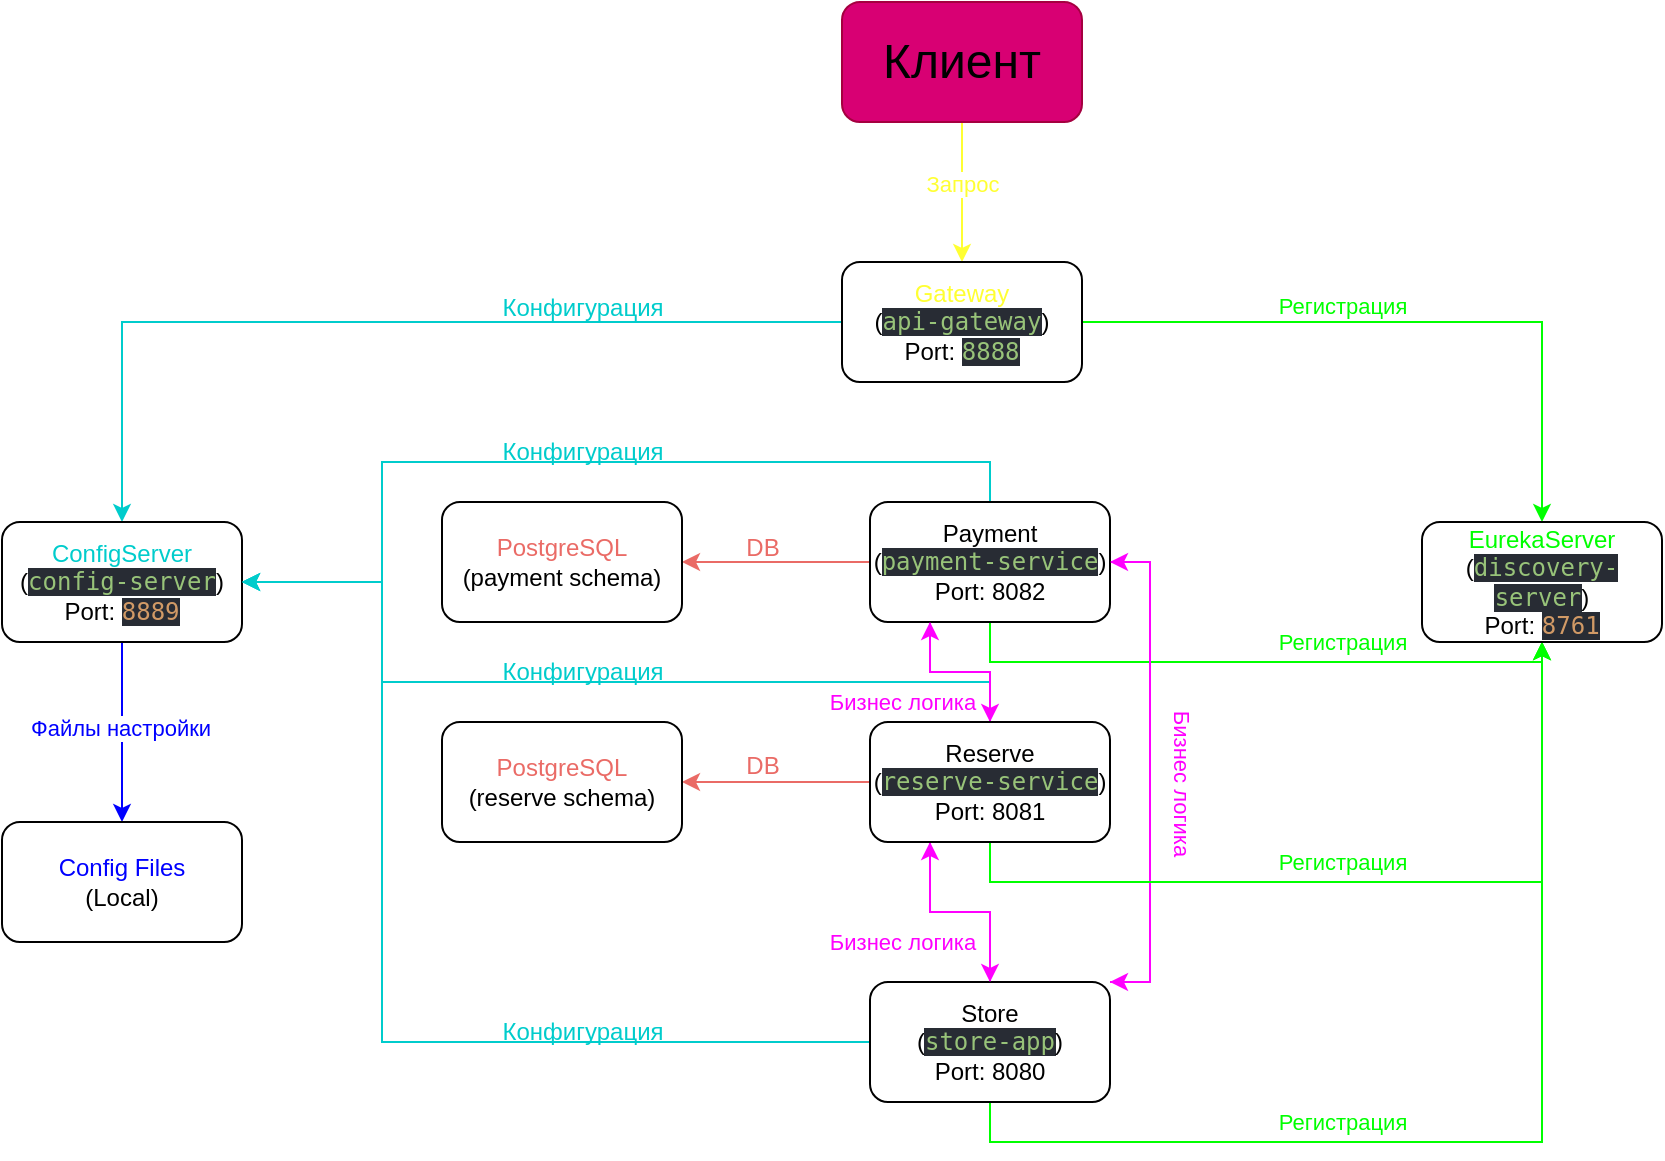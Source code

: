 <mxfile version="28.0.6">
  <diagram name="Страница — 1" id="-g72ww7ej4vFvOEoU4E5">
    <mxGraphModel dx="2253" dy="859" grid="1" gridSize="10" guides="1" tooltips="1" connect="1" arrows="1" fold="1" page="1" pageScale="1" pageWidth="827" pageHeight="1169" math="0" shadow="0">
      <root>
        <mxCell id="0" />
        <mxCell id="1" parent="0" />
        <mxCell id="FcAwzuKd-nAGSgDcZmeC-8" style="edgeStyle=orthogonalEdgeStyle;rounded=0;orthogonalLoop=1;jettySize=auto;html=1;exitX=0.5;exitY=1;exitDx=0;exitDy=0;entryX=0.5;entryY=0;entryDx=0;entryDy=0;strokeColor=#FFFF33;" parent="1" source="FcAwzuKd-nAGSgDcZmeC-1" target="FcAwzuKd-nAGSgDcZmeC-2" edge="1">
          <mxGeometry relative="1" as="geometry" />
        </mxCell>
        <mxCell id="FcAwzuKd-nAGSgDcZmeC-49" value="&lt;font style=&quot;color: rgb(255, 255, 51);&quot;&gt;Запрос&lt;/font&gt;" style="edgeLabel;html=1;align=center;verticalAlign=middle;resizable=0;points=[];" parent="FcAwzuKd-nAGSgDcZmeC-8" vertex="1" connectable="0">
          <mxGeometry x="-0.114" relative="1" as="geometry">
            <mxPoint as="offset" />
          </mxGeometry>
        </mxCell>
        <mxCell id="FcAwzuKd-nAGSgDcZmeC-1" value="&lt;font style=&quot;font-size: 24px; color: rgb(0, 0, 0);&quot;&gt;Клиент&lt;/font&gt;" style="rounded=1;whiteSpace=wrap;html=1;fillColor=#d80073;fontColor=#ffffff;strokeColor=#A50040;" parent="1" vertex="1">
          <mxGeometry x="340" y="20" width="120" height="60" as="geometry" />
        </mxCell>
        <mxCell id="FcAwzuKd-nAGSgDcZmeC-7" style="edgeStyle=orthogonalEdgeStyle;rounded=0;orthogonalLoop=1;jettySize=auto;html=1;entryX=0.5;entryY=0;entryDx=0;entryDy=0;strokeColor=#00CCCC;" parent="1" source="FcAwzuKd-nAGSgDcZmeC-2" target="FcAwzuKd-nAGSgDcZmeC-3" edge="1">
          <mxGeometry relative="1" as="geometry" />
        </mxCell>
        <mxCell id="FcAwzuKd-nAGSgDcZmeC-16" style="edgeStyle=orthogonalEdgeStyle;rounded=0;orthogonalLoop=1;jettySize=auto;html=1;entryX=0.5;entryY=0;entryDx=0;entryDy=0;strokeColor=#00FF00;" parent="1" source="FcAwzuKd-nAGSgDcZmeC-2" target="FcAwzuKd-nAGSgDcZmeC-15" edge="1">
          <mxGeometry relative="1" as="geometry" />
        </mxCell>
        <mxCell id="FcAwzuKd-nAGSgDcZmeC-43" value="&lt;font style=&quot;color: rgb(0, 255, 0);&quot;&gt;Регистрация&lt;/font&gt;" style="edgeLabel;html=1;align=center;verticalAlign=middle;resizable=0;points=[];" parent="FcAwzuKd-nAGSgDcZmeC-16" vertex="1" connectable="0">
          <mxGeometry x="-0.067" y="-2" relative="1" as="geometry">
            <mxPoint x="-24" y="-10" as="offset" />
          </mxGeometry>
        </mxCell>
        <mxCell id="FcAwzuKd-nAGSgDcZmeC-26" style="edgeStyle=orthogonalEdgeStyle;rounded=0;orthogonalLoop=1;jettySize=auto;html=1;entryX=1;entryY=0.5;entryDx=0;entryDy=0;strokeColor=#FFFFFF;" parent="1" source="FcAwzuKd-nAGSgDcZmeC-2" target="FcAwzuKd-nAGSgDcZmeC-10" edge="1">
          <mxGeometry relative="1" as="geometry">
            <Array as="points">
              <mxPoint x="400" y="240" />
              <mxPoint x="550" y="240" />
              <mxPoint x="550" y="540" />
            </Array>
          </mxGeometry>
        </mxCell>
        <mxCell id="FcAwzuKd-nAGSgDcZmeC-2" value="&lt;font style=&quot;color: rgb(255, 255, 51);&quot;&gt;Gateway&lt;/font&gt;&lt;div&gt;(&lt;span style=&quot;color: rgb(152, 195, 121); font-family: &amp;quot;JetBrains Mono&amp;quot;, monospace; background-color: rgb(40, 44, 52);&quot;&gt;api-gateway&lt;/span&gt;&lt;span style=&quot;background-color: transparent; color: light-dark(rgb(0, 0, 0), rgb(255, 255, 255));&quot;&gt;)&lt;/span&gt;&lt;/div&gt;&lt;div&gt;&lt;span style=&quot;background-color: transparent; color: light-dark(rgb(0, 0, 0), rgb(255, 255, 255));&quot;&gt;Port:&amp;nbsp;&lt;/span&gt;&lt;span style=&quot;color: rgb(152, 195, 121); font-family: &amp;quot;JetBrains Mono&amp;quot;, monospace; background-color: rgb(40, 44, 52);&quot;&gt;8888&lt;/span&gt;&lt;/div&gt;" style="rounded=1;whiteSpace=wrap;html=1;" parent="1" vertex="1">
          <mxGeometry x="340" y="150" width="120" height="60" as="geometry" />
        </mxCell>
        <mxCell id="FcAwzuKd-nAGSgDcZmeC-6" style="edgeStyle=orthogonalEdgeStyle;rounded=0;orthogonalLoop=1;jettySize=auto;html=1;exitX=0.5;exitY=1;exitDx=0;exitDy=0;entryX=0.5;entryY=0;entryDx=0;entryDy=0;strokeColor=#0000FF;" parent="1" source="FcAwzuKd-nAGSgDcZmeC-3" target="FcAwzuKd-nAGSgDcZmeC-5" edge="1">
          <mxGeometry relative="1" as="geometry" />
        </mxCell>
        <mxCell id="FcAwzuKd-nAGSgDcZmeC-50" value="&lt;font style=&quot;color: rgb(0, 0, 255);&quot;&gt;Файлы настройки&lt;/font&gt;" style="edgeLabel;html=1;align=center;verticalAlign=middle;resizable=0;points=[];" parent="FcAwzuKd-nAGSgDcZmeC-6" vertex="1" connectable="0">
          <mxGeometry x="-0.044" y="-1" relative="1" as="geometry">
            <mxPoint as="offset" />
          </mxGeometry>
        </mxCell>
        <mxCell id="FcAwzuKd-nAGSgDcZmeC-3" value="&lt;font style=&quot;color: rgb(0, 204, 204);&quot;&gt;ConfigServer&lt;/font&gt;&lt;div&gt;(&lt;span style=&quot;color: rgb(152, 195, 121); font-family: &amp;quot;JetBrains Mono&amp;quot;, monospace; background-color: rgb(40, 44, 52);&quot;&gt;config-server&lt;/span&gt;&lt;span style=&quot;background-color: transparent; color: light-dark(rgb(0, 0, 0), rgb(255, 255, 255));&quot;&gt;)&lt;/span&gt;&lt;/div&gt;&lt;div&gt;&lt;span style=&quot;background-color: transparent; color: light-dark(rgb(0, 0, 0), rgb(255, 255, 255));&quot;&gt;Port:&amp;nbsp;&lt;/span&gt;&lt;span style=&quot;color: rgb(209, 154, 102); font-family: &amp;quot;JetBrains Mono&amp;quot;, monospace; background-color: rgb(40, 44, 52);&quot;&gt;8889&lt;/span&gt;&lt;/div&gt;" style="rounded=1;whiteSpace=wrap;html=1;" parent="1" vertex="1">
          <mxGeometry x="-80" y="280" width="120" height="60" as="geometry" />
        </mxCell>
        <mxCell id="FcAwzuKd-nAGSgDcZmeC-5" value="&lt;font style=&quot;color: rgb(0, 0, 255);&quot;&gt;Config Files&lt;/font&gt;&lt;div&gt;(Local)&lt;/div&gt;" style="rounded=1;whiteSpace=wrap;html=1;" parent="1" vertex="1">
          <mxGeometry x="-80" y="430" width="120" height="60" as="geometry" />
        </mxCell>
        <mxCell id="FcAwzuKd-nAGSgDcZmeC-31" style="edgeStyle=orthogonalEdgeStyle;rounded=0;orthogonalLoop=1;jettySize=auto;html=1;entryX=1;entryY=0.5;entryDx=0;entryDy=0;strokeColor=#EA6B66;" parent="1" source="FcAwzuKd-nAGSgDcZmeC-9" target="FcAwzuKd-nAGSgDcZmeC-22" edge="1">
          <mxGeometry relative="1" as="geometry" />
        </mxCell>
        <mxCell id="FcAwzuKd-nAGSgDcZmeC-33" style="edgeStyle=orthogonalEdgeStyle;rounded=0;orthogonalLoop=1;jettySize=auto;html=1;entryX=1;entryY=0.5;entryDx=0;entryDy=0;strokeColor=#00CCCC;" parent="1" source="FcAwzuKd-nAGSgDcZmeC-9" target="FcAwzuKd-nAGSgDcZmeC-3" edge="1">
          <mxGeometry relative="1" as="geometry">
            <Array as="points">
              <mxPoint x="414" y="250" />
              <mxPoint x="110" y="250" />
              <mxPoint x="110" y="310" />
            </Array>
          </mxGeometry>
        </mxCell>
        <mxCell id="FcAwzuKd-nAGSgDcZmeC-36" style="edgeStyle=orthogonalEdgeStyle;rounded=0;orthogonalLoop=1;jettySize=auto;html=1;entryX=0.5;entryY=1;entryDx=0;entryDy=0;exitX=0.5;exitY=1;exitDx=0;exitDy=0;strokeColor=#00FF00;" parent="1" source="FcAwzuKd-nAGSgDcZmeC-9" target="FcAwzuKd-nAGSgDcZmeC-15" edge="1">
          <mxGeometry relative="1" as="geometry">
            <Array as="points">
              <mxPoint x="414" y="350" />
              <mxPoint x="690" y="350" />
            </Array>
          </mxGeometry>
        </mxCell>
        <mxCell id="Yf5qB2ZBLlaRM5KzLYVu-4" style="edgeStyle=orthogonalEdgeStyle;rounded=0;orthogonalLoop=1;jettySize=auto;html=1;exitX=0.25;exitY=1;exitDx=0;exitDy=0;entryX=0.5;entryY=0;entryDx=0;entryDy=0;strokeColor=#FF00FF;" edge="1" parent="1" source="FcAwzuKd-nAGSgDcZmeC-9" target="FcAwzuKd-nAGSgDcZmeC-11">
          <mxGeometry relative="1" as="geometry" />
        </mxCell>
        <mxCell id="Yf5qB2ZBLlaRM5KzLYVu-6" style="edgeStyle=orthogonalEdgeStyle;rounded=0;orthogonalLoop=1;jettySize=auto;html=1;entryX=1;entryY=0;entryDx=0;entryDy=0;exitX=1;exitY=0.5;exitDx=0;exitDy=0;strokeColor=#FF00FF;" edge="1" parent="1" source="FcAwzuKd-nAGSgDcZmeC-9" target="FcAwzuKd-nAGSgDcZmeC-10">
          <mxGeometry relative="1" as="geometry">
            <Array as="points">
              <mxPoint x="494" y="300" />
              <mxPoint x="494" y="510" />
            </Array>
          </mxGeometry>
        </mxCell>
        <mxCell id="FcAwzuKd-nAGSgDcZmeC-9" value="Payment&lt;div&gt;(&lt;span style=&quot;color: rgb(152, 195, 121); font-family: &amp;quot;JetBrains Mono&amp;quot;, monospace; background-color: rgb(40, 44, 52);&quot;&gt;payment-service&lt;/span&gt;&lt;span style=&quot;background-color: transparent; color: light-dark(rgb(0, 0, 0), rgb(255, 255, 255));&quot;&gt;)&lt;/span&gt;&lt;/div&gt;&lt;div&gt;&lt;span style=&quot;background-color: transparent; color: light-dark(rgb(0, 0, 0), rgb(255, 255, 255));&quot;&gt;Port: 8082&lt;/span&gt;&lt;/div&gt;" style="rounded=1;whiteSpace=wrap;html=1;" parent="1" vertex="1">
          <mxGeometry x="354" y="270" width="120" height="60" as="geometry" />
        </mxCell>
        <mxCell id="FcAwzuKd-nAGSgDcZmeC-35" style="edgeStyle=orthogonalEdgeStyle;rounded=0;orthogonalLoop=1;jettySize=auto;html=1;entryX=1;entryY=0.5;entryDx=0;entryDy=0;strokeColor=#00CCCC;" parent="1" source="FcAwzuKd-nAGSgDcZmeC-10" target="FcAwzuKd-nAGSgDcZmeC-3" edge="1">
          <mxGeometry relative="1" as="geometry">
            <Array as="points">
              <mxPoint x="110" y="540" />
              <mxPoint x="110" y="310" />
            </Array>
          </mxGeometry>
        </mxCell>
        <mxCell id="FcAwzuKd-nAGSgDcZmeC-38" style="edgeStyle=orthogonalEdgeStyle;rounded=0;orthogonalLoop=1;jettySize=auto;html=1;entryX=0.5;entryY=1;entryDx=0;entryDy=0;exitX=0.5;exitY=1;exitDx=0;exitDy=0;strokeColor=#00FF00;" parent="1" source="FcAwzuKd-nAGSgDcZmeC-10" target="FcAwzuKd-nAGSgDcZmeC-15" edge="1">
          <mxGeometry relative="1" as="geometry" />
        </mxCell>
        <mxCell id="Yf5qB2ZBLlaRM5KzLYVu-1" style="edgeStyle=orthogonalEdgeStyle;rounded=0;orthogonalLoop=1;jettySize=auto;html=1;entryX=0.25;entryY=1;entryDx=0;entryDy=0;strokeColor=#FF00FF;" edge="1" parent="1" source="FcAwzuKd-nAGSgDcZmeC-10" target="FcAwzuKd-nAGSgDcZmeC-11">
          <mxGeometry relative="1" as="geometry" />
        </mxCell>
        <mxCell id="Yf5qB2ZBLlaRM5KzLYVu-5" style="edgeStyle=orthogonalEdgeStyle;rounded=0;orthogonalLoop=1;jettySize=auto;html=1;exitX=1;exitY=0;exitDx=0;exitDy=0;entryX=1;entryY=0.5;entryDx=0;entryDy=0;strokeColor=#FF00FF;" edge="1" parent="1" source="FcAwzuKd-nAGSgDcZmeC-10" target="FcAwzuKd-nAGSgDcZmeC-9">
          <mxGeometry relative="1" as="geometry">
            <Array as="points">
              <mxPoint x="494" y="510" />
              <mxPoint x="494" y="300" />
            </Array>
          </mxGeometry>
        </mxCell>
        <mxCell id="Yf5qB2ZBLlaRM5KzLYVu-7" value="&lt;font style=&quot;color: rgb(255, 0, 255);&quot;&gt;Бизнес логика&lt;/font&gt;" style="edgeLabel;html=1;align=center;verticalAlign=middle;resizable=0;points=[];rotation=90;" vertex="1" connectable="0" parent="Yf5qB2ZBLlaRM5KzLYVu-5">
          <mxGeometry x="-0.064" y="4" relative="1" as="geometry">
            <mxPoint x="20" y="-3" as="offset" />
          </mxGeometry>
        </mxCell>
        <mxCell id="FcAwzuKd-nAGSgDcZmeC-10" value="&lt;div&gt;Store&lt;/div&gt;&lt;div&gt;(&lt;span style=&quot;color: rgb(152, 195, 121); font-family: &amp;quot;JetBrains Mono&amp;quot;, monospace; background-color: rgb(40, 44, 52);&quot;&gt;store-app&lt;/span&gt;&lt;span style=&quot;background-color: transparent; color: light-dark(rgb(0, 0, 0), rgb(255, 255, 255));&quot;&gt;)&lt;/span&gt;&lt;/div&gt;&lt;div&gt;&lt;span style=&quot;background-color: transparent; color: light-dark(rgb(0, 0, 0), rgb(255, 255, 255));&quot;&gt;Port: 8080&lt;/span&gt;&lt;/div&gt;" style="rounded=1;whiteSpace=wrap;html=1;" parent="1" vertex="1">
          <mxGeometry x="354" y="510" width="120" height="60" as="geometry" />
        </mxCell>
        <mxCell id="FcAwzuKd-nAGSgDcZmeC-32" style="edgeStyle=orthogonalEdgeStyle;rounded=0;orthogonalLoop=1;jettySize=auto;html=1;entryX=1;entryY=0.5;entryDx=0;entryDy=0;strokeColor=#EA6B66;" parent="1" source="FcAwzuKd-nAGSgDcZmeC-11" target="FcAwzuKd-nAGSgDcZmeC-23" edge="1">
          <mxGeometry relative="1" as="geometry" />
        </mxCell>
        <mxCell id="FcAwzuKd-nAGSgDcZmeC-34" style="edgeStyle=orthogonalEdgeStyle;rounded=0;orthogonalLoop=1;jettySize=auto;html=1;entryX=1;entryY=0.5;entryDx=0;entryDy=0;strokeColor=#00CCCC;" parent="1" source="FcAwzuKd-nAGSgDcZmeC-11" target="FcAwzuKd-nAGSgDcZmeC-3" edge="1">
          <mxGeometry relative="1" as="geometry">
            <Array as="points">
              <mxPoint x="414" y="360" />
              <mxPoint x="110" y="360" />
              <mxPoint x="110" y="310" />
            </Array>
          </mxGeometry>
        </mxCell>
        <mxCell id="FcAwzuKd-nAGSgDcZmeC-37" style="edgeStyle=orthogonalEdgeStyle;rounded=0;orthogonalLoop=1;jettySize=auto;html=1;entryX=0.5;entryY=1;entryDx=0;entryDy=0;exitX=0.5;exitY=1;exitDx=0;exitDy=0;strokeColor=#00FF00;" parent="1" source="FcAwzuKd-nAGSgDcZmeC-11" target="FcAwzuKd-nAGSgDcZmeC-15" edge="1">
          <mxGeometry relative="1" as="geometry" />
        </mxCell>
        <mxCell id="Yf5qB2ZBLlaRM5KzLYVu-2" style="edgeStyle=orthogonalEdgeStyle;rounded=0;orthogonalLoop=1;jettySize=auto;html=1;entryX=0.25;entryY=1;entryDx=0;entryDy=0;strokeColor=#FF00FF;" edge="1" parent="1" source="FcAwzuKd-nAGSgDcZmeC-11" target="FcAwzuKd-nAGSgDcZmeC-9">
          <mxGeometry relative="1" as="geometry" />
        </mxCell>
        <mxCell id="Yf5qB2ZBLlaRM5KzLYVu-3" style="edgeStyle=orthogonalEdgeStyle;rounded=0;orthogonalLoop=1;jettySize=auto;html=1;entryX=0.5;entryY=0;entryDx=0;entryDy=0;exitX=0.25;exitY=1;exitDx=0;exitDy=0;strokeColor=#FF00FF;" edge="1" parent="1" source="FcAwzuKd-nAGSgDcZmeC-11" target="FcAwzuKd-nAGSgDcZmeC-10">
          <mxGeometry relative="1" as="geometry" />
        </mxCell>
        <mxCell id="FcAwzuKd-nAGSgDcZmeC-11" value="Reserve&lt;div&gt;(&lt;span style=&quot;color: rgb(152, 195, 121); font-family: &amp;quot;JetBrains Mono&amp;quot;, monospace; background-color: rgb(40, 44, 52);&quot;&gt;reserve-service&lt;/span&gt;&lt;span style=&quot;background-color: transparent; color: light-dark(rgb(0, 0, 0), rgb(255, 255, 255));&quot;&gt;)&lt;/span&gt;&lt;/div&gt;&lt;div&gt;&lt;span style=&quot;background-color: transparent; color: light-dark(rgb(0, 0, 0), rgb(255, 255, 255));&quot;&gt;Port: 8081&lt;/span&gt;&lt;/div&gt;" style="rounded=1;whiteSpace=wrap;html=1;" parent="1" vertex="1">
          <mxGeometry x="354" y="380" width="120" height="60" as="geometry" />
        </mxCell>
        <mxCell id="FcAwzuKd-nAGSgDcZmeC-15" value="&lt;font style=&quot;color: rgb(0, 255, 0);&quot;&gt;EurekaServer&lt;/font&gt;&lt;div&gt;(&lt;span style=&quot;color: rgb(152, 195, 121); font-family: &amp;quot;JetBrains Mono&amp;quot;, monospace; background-color: rgb(40, 44, 52);&quot;&gt;discovery-server&lt;/span&gt;&lt;span style=&quot;background-color: transparent; color: light-dark(rgb(0, 0, 0), rgb(255, 255, 255));&quot;&gt;)&lt;/span&gt;&lt;/div&gt;&lt;div&gt;&lt;span style=&quot;background-color: transparent; color: light-dark(rgb(0, 0, 0), rgb(255, 255, 255));&quot;&gt;Port:&amp;nbsp;&lt;/span&gt;&lt;span style=&quot;color: rgb(209, 154, 102); font-family: &amp;quot;JetBrains Mono&amp;quot;, monospace; background-color: rgb(40, 44, 52);&quot;&gt;8761&lt;/span&gt;&lt;/div&gt;" style="rounded=1;whiteSpace=wrap;html=1;" parent="1" vertex="1">
          <mxGeometry x="630" y="280" width="120" height="60" as="geometry" />
        </mxCell>
        <mxCell id="FcAwzuKd-nAGSgDcZmeC-22" value="&lt;font style=&quot;color: rgb(234, 107, 102);&quot;&gt;PostgreSQL&lt;/font&gt;&lt;div&gt;(payment schema)&lt;/div&gt;" style="rounded=1;whiteSpace=wrap;html=1;" parent="1" vertex="1">
          <mxGeometry x="140" y="270" width="120" height="60" as="geometry" />
        </mxCell>
        <mxCell id="FcAwzuKd-nAGSgDcZmeC-23" value="&lt;font style=&quot;color: rgb(234, 107, 102);&quot;&gt;PostgreSQL&lt;/font&gt;&lt;div&gt;(reserve schema)&lt;/div&gt;" style="rounded=1;whiteSpace=wrap;html=1;" parent="1" vertex="1">
          <mxGeometry x="140" y="380" width="120" height="60" as="geometry" />
        </mxCell>
        <mxCell id="FcAwzuKd-nAGSgDcZmeC-39" value="&lt;font style=&quot;color: rgb(0, 204, 204);&quot;&gt;Конфигурация&lt;/font&gt;" style="text;html=1;align=center;verticalAlign=middle;resizable=0;points=[];autosize=1;strokeColor=none;fillColor=none;" parent="1" vertex="1">
          <mxGeometry x="160" y="158" width="100" height="30" as="geometry" />
        </mxCell>
        <mxCell id="FcAwzuKd-nAGSgDcZmeC-40" value="&lt;font style=&quot;color: rgb(0, 204, 204);&quot;&gt;Конфигурация&lt;/font&gt;" style="text;html=1;align=center;verticalAlign=middle;resizable=0;points=[];autosize=1;strokeColor=none;fillColor=none;" parent="1" vertex="1">
          <mxGeometry x="160" y="230" width="100" height="30" as="geometry" />
        </mxCell>
        <mxCell id="FcAwzuKd-nAGSgDcZmeC-41" value="&lt;font style=&quot;color: rgb(0, 204, 204);&quot;&gt;Конфигурация&lt;/font&gt;" style="text;html=1;align=center;verticalAlign=middle;resizable=0;points=[];autosize=1;strokeColor=none;fillColor=none;" parent="1" vertex="1">
          <mxGeometry x="160" y="340" width="100" height="30" as="geometry" />
        </mxCell>
        <mxCell id="FcAwzuKd-nAGSgDcZmeC-42" value="&lt;font style=&quot;color: rgb(0, 204, 204);&quot;&gt;Конфигурация&lt;/font&gt;" style="text;html=1;align=center;verticalAlign=middle;resizable=0;points=[];autosize=1;strokeColor=none;fillColor=none;" parent="1" vertex="1">
          <mxGeometry x="160" y="520" width="100" height="30" as="geometry" />
        </mxCell>
        <mxCell id="FcAwzuKd-nAGSgDcZmeC-44" value="&lt;font style=&quot;color: rgb(0, 255, 0);&quot;&gt;Регистрация&lt;/font&gt;" style="edgeLabel;html=1;align=center;verticalAlign=middle;resizable=0;points=[];" parent="1" vertex="1" connectable="0">
          <mxGeometry x="590" y="580" as="geometry" />
        </mxCell>
        <mxCell id="FcAwzuKd-nAGSgDcZmeC-45" value="&lt;font style=&quot;color: rgb(0, 255, 0);&quot;&gt;Регистрация&lt;/font&gt;" style="edgeLabel;html=1;align=center;verticalAlign=middle;resizable=0;points=[];" parent="1" vertex="1" connectable="0">
          <mxGeometry x="590" y="450" as="geometry" />
        </mxCell>
        <mxCell id="FcAwzuKd-nAGSgDcZmeC-46" value="&lt;font style=&quot;color: rgb(0, 255, 0);&quot;&gt;Регистрация&lt;/font&gt;" style="edgeLabel;html=1;align=center;verticalAlign=middle;resizable=0;points=[];" parent="1" vertex="1" connectable="0">
          <mxGeometry x="590" y="340" as="geometry" />
        </mxCell>
        <mxCell id="FcAwzuKd-nAGSgDcZmeC-47" value="&lt;font style=&quot;color: rgb(234, 107, 102);&quot;&gt;DB&lt;/font&gt;" style="text;html=1;align=center;verticalAlign=middle;resizable=0;points=[];autosize=1;strokeColor=none;fillColor=none;" parent="1" vertex="1">
          <mxGeometry x="280" y="278" width="40" height="30" as="geometry" />
        </mxCell>
        <mxCell id="FcAwzuKd-nAGSgDcZmeC-48" value="&lt;font style=&quot;color: rgb(234, 107, 102);&quot;&gt;DB&lt;/font&gt;" style="text;html=1;align=center;verticalAlign=middle;resizable=0;points=[];autosize=1;strokeColor=none;fillColor=none;" parent="1" vertex="1">
          <mxGeometry x="280" y="387" width="40" height="30" as="geometry" />
        </mxCell>
        <mxCell id="Yf5qB2ZBLlaRM5KzLYVu-8" value="&lt;font style=&quot;color: rgb(255, 0, 255);&quot;&gt;Бизнес логика&lt;/font&gt;" style="edgeLabel;html=1;align=center;verticalAlign=middle;resizable=0;points=[];rotation=0;" vertex="1" connectable="0" parent="1">
          <mxGeometry x="370" y="490" as="geometry" />
        </mxCell>
        <mxCell id="Yf5qB2ZBLlaRM5KzLYVu-9" value="&lt;font style=&quot;color: rgb(255, 0, 255);&quot;&gt;Бизнес логика&lt;/font&gt;" style="edgeLabel;html=1;align=center;verticalAlign=middle;resizable=0;points=[];rotation=0;" vertex="1" connectable="0" parent="1">
          <mxGeometry x="370" y="370" as="geometry" />
        </mxCell>
      </root>
    </mxGraphModel>
  </diagram>
</mxfile>
